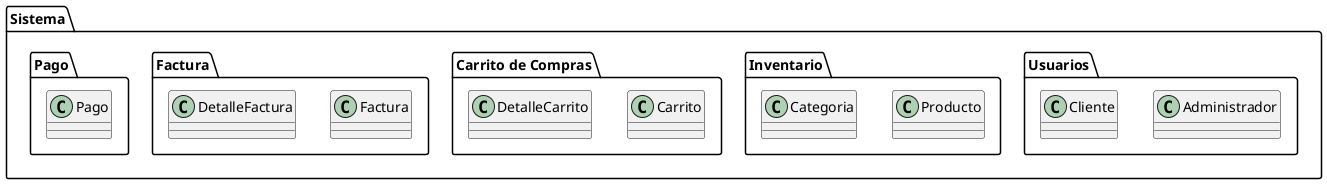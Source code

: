 @startuml Diagrama_Paquetes
package "Sistema" {
  package "Usuarios" {
    class Administrador
    class Cliente
  }

  package "Inventario" {
    class Producto
    class Categoria
  }

  package "Carrito de Compras" {
    class Carrito
    class DetalleCarrito
  }

  package "Factura" {
    class Factura
    class DetalleFactura
  }

  package "Pago" {
    class Pago
  }
}

@enduml
